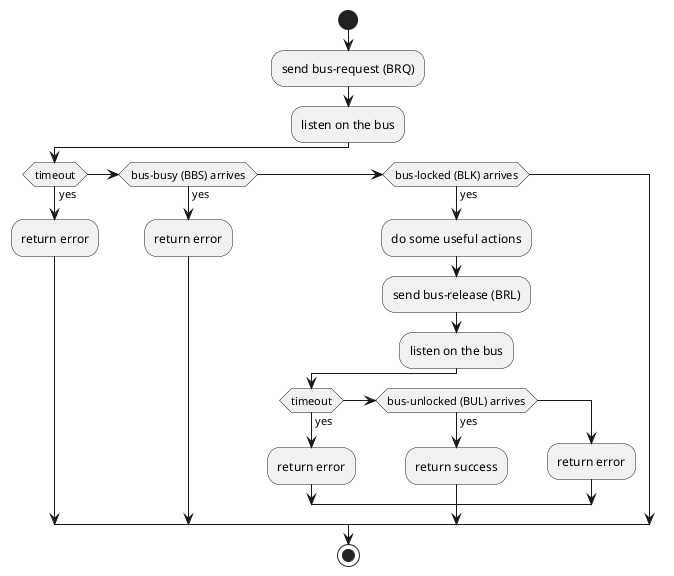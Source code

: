 @startuml
start
:send bus-request (BRQ);
:listen on the bus;
if (timeout) then (yes)
    :return error;
else if (bus-busy (BBS) arrives) then (yes)
    :return error;
else if (bus-locked (BLK) arrives) then (yes)
    :do some useful actions;
    :send bus-release (BRL);
    :listen on the bus;
    if (timeout) then (yes)
        :return error;
    else if (bus-unlocked (BUL) arrives) then (yes)
        :return success;
    else
        :return error;
    endif
endif
stop
@enduml